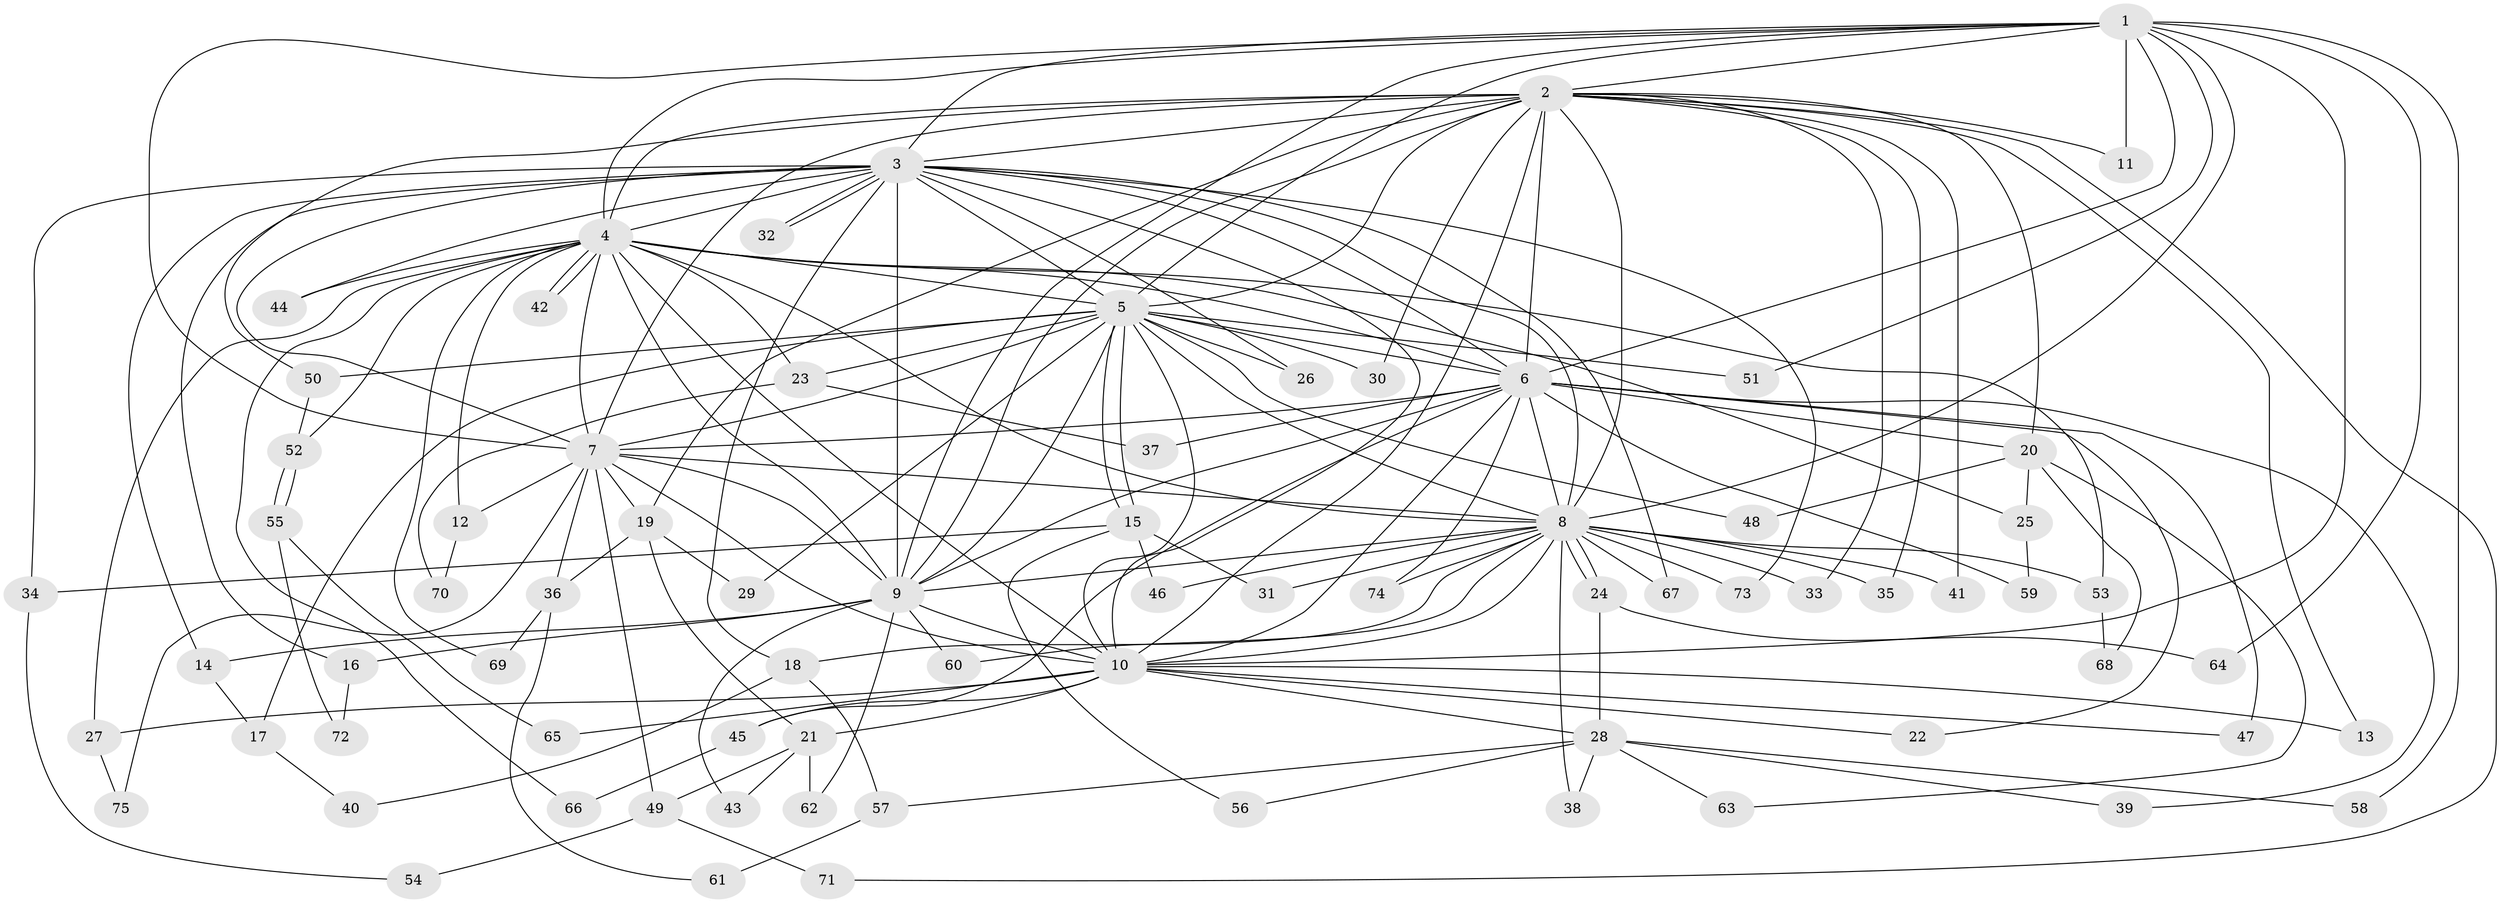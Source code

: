 // coarse degree distribution, {12: 0.037037037037037035, 15: 0.037037037037037035, 21: 0.018518518518518517, 17: 0.018518518518518517, 19: 0.018518518518518517, 16: 0.018518518518518517, 20: 0.018518518518518517, 2: 0.5185185185185185, 3: 0.14814814814814814, 6: 0.05555555555555555, 4: 0.07407407407407407, 5: 0.018518518518518517, 8: 0.018518518518518517}
// Generated by graph-tools (version 1.1) at 2025/51/02/27/25 19:51:43]
// undirected, 75 vertices, 175 edges
graph export_dot {
graph [start="1"]
  node [color=gray90,style=filled];
  1;
  2;
  3;
  4;
  5;
  6;
  7;
  8;
  9;
  10;
  11;
  12;
  13;
  14;
  15;
  16;
  17;
  18;
  19;
  20;
  21;
  22;
  23;
  24;
  25;
  26;
  27;
  28;
  29;
  30;
  31;
  32;
  33;
  34;
  35;
  36;
  37;
  38;
  39;
  40;
  41;
  42;
  43;
  44;
  45;
  46;
  47;
  48;
  49;
  50;
  51;
  52;
  53;
  54;
  55;
  56;
  57;
  58;
  59;
  60;
  61;
  62;
  63;
  64;
  65;
  66;
  67;
  68;
  69;
  70;
  71;
  72;
  73;
  74;
  75;
  1 -- 2;
  1 -- 3;
  1 -- 4;
  1 -- 5;
  1 -- 6;
  1 -- 7;
  1 -- 8;
  1 -- 9;
  1 -- 10;
  1 -- 11;
  1 -- 51;
  1 -- 58;
  1 -- 64;
  2 -- 3;
  2 -- 4;
  2 -- 5;
  2 -- 6;
  2 -- 7;
  2 -- 8;
  2 -- 9;
  2 -- 10;
  2 -- 11;
  2 -- 13;
  2 -- 19;
  2 -- 20;
  2 -- 30;
  2 -- 33;
  2 -- 35;
  2 -- 41;
  2 -- 50;
  2 -- 71;
  3 -- 4;
  3 -- 5;
  3 -- 6;
  3 -- 7;
  3 -- 8;
  3 -- 9;
  3 -- 10;
  3 -- 14;
  3 -- 16;
  3 -- 18;
  3 -- 26;
  3 -- 32;
  3 -- 32;
  3 -- 34;
  3 -- 44;
  3 -- 67;
  3 -- 73;
  4 -- 5;
  4 -- 6;
  4 -- 7;
  4 -- 8;
  4 -- 9;
  4 -- 10;
  4 -- 12;
  4 -- 23;
  4 -- 25;
  4 -- 27;
  4 -- 42;
  4 -- 42;
  4 -- 44;
  4 -- 52;
  4 -- 53;
  4 -- 66;
  4 -- 69;
  5 -- 6;
  5 -- 7;
  5 -- 8;
  5 -- 9;
  5 -- 10;
  5 -- 15;
  5 -- 15;
  5 -- 17;
  5 -- 23;
  5 -- 26;
  5 -- 29;
  5 -- 30;
  5 -- 48;
  5 -- 50;
  5 -- 51;
  6 -- 7;
  6 -- 8;
  6 -- 9;
  6 -- 10;
  6 -- 20;
  6 -- 22;
  6 -- 37;
  6 -- 39;
  6 -- 45;
  6 -- 47;
  6 -- 59;
  6 -- 74;
  7 -- 8;
  7 -- 9;
  7 -- 10;
  7 -- 12;
  7 -- 19;
  7 -- 36;
  7 -- 49;
  7 -- 75;
  8 -- 9;
  8 -- 10;
  8 -- 18;
  8 -- 24;
  8 -- 24;
  8 -- 31;
  8 -- 33;
  8 -- 35;
  8 -- 38;
  8 -- 41;
  8 -- 46;
  8 -- 53;
  8 -- 60;
  8 -- 67;
  8 -- 73;
  8 -- 74;
  9 -- 10;
  9 -- 14;
  9 -- 16;
  9 -- 43;
  9 -- 60;
  9 -- 62;
  10 -- 13;
  10 -- 21;
  10 -- 22;
  10 -- 27;
  10 -- 28;
  10 -- 45;
  10 -- 47;
  10 -- 65;
  12 -- 70;
  14 -- 17;
  15 -- 31;
  15 -- 34;
  15 -- 46;
  15 -- 56;
  16 -- 72;
  17 -- 40;
  18 -- 40;
  18 -- 57;
  19 -- 21;
  19 -- 29;
  19 -- 36;
  20 -- 25;
  20 -- 48;
  20 -- 63;
  20 -- 68;
  21 -- 43;
  21 -- 49;
  21 -- 62;
  23 -- 37;
  23 -- 70;
  24 -- 28;
  24 -- 64;
  25 -- 59;
  27 -- 75;
  28 -- 38;
  28 -- 39;
  28 -- 56;
  28 -- 57;
  28 -- 58;
  28 -- 63;
  34 -- 54;
  36 -- 61;
  36 -- 69;
  45 -- 66;
  49 -- 54;
  49 -- 71;
  50 -- 52;
  52 -- 55;
  52 -- 55;
  53 -- 68;
  55 -- 65;
  55 -- 72;
  57 -- 61;
}
